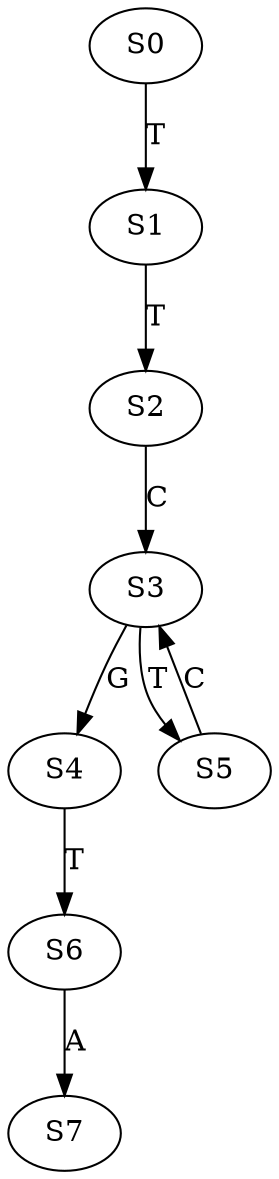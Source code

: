 strict digraph  {
	S0 -> S1 [ label = T ];
	S1 -> S2 [ label = T ];
	S2 -> S3 [ label = C ];
	S3 -> S4 [ label = G ];
	S3 -> S5 [ label = T ];
	S4 -> S6 [ label = T ];
	S5 -> S3 [ label = C ];
	S6 -> S7 [ label = A ];
}
